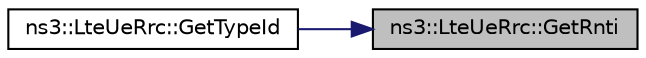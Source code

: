 digraph "ns3::LteUeRrc::GetRnti"
{
 // LATEX_PDF_SIZE
  edge [fontname="Helvetica",fontsize="10",labelfontname="Helvetica",labelfontsize="10"];
  node [fontname="Helvetica",fontsize="10",shape=record];
  rankdir="RL";
  Node1 [label="ns3::LteUeRrc::GetRnti",height=0.2,width=0.4,color="black", fillcolor="grey75", style="filled", fontcolor="black",tooltip=" "];
  Node1 -> Node2 [dir="back",color="midnightblue",fontsize="10",style="solid",fontname="Helvetica"];
  Node2 [label="ns3::LteUeRrc::GetTypeId",height=0.2,width=0.4,color="black", fillcolor="white", style="filled",URL="$classns3_1_1_lte_ue_rrc.html#accc602839ad1d8fda3f50944e4426b57",tooltip="Get the type ID."];
}
